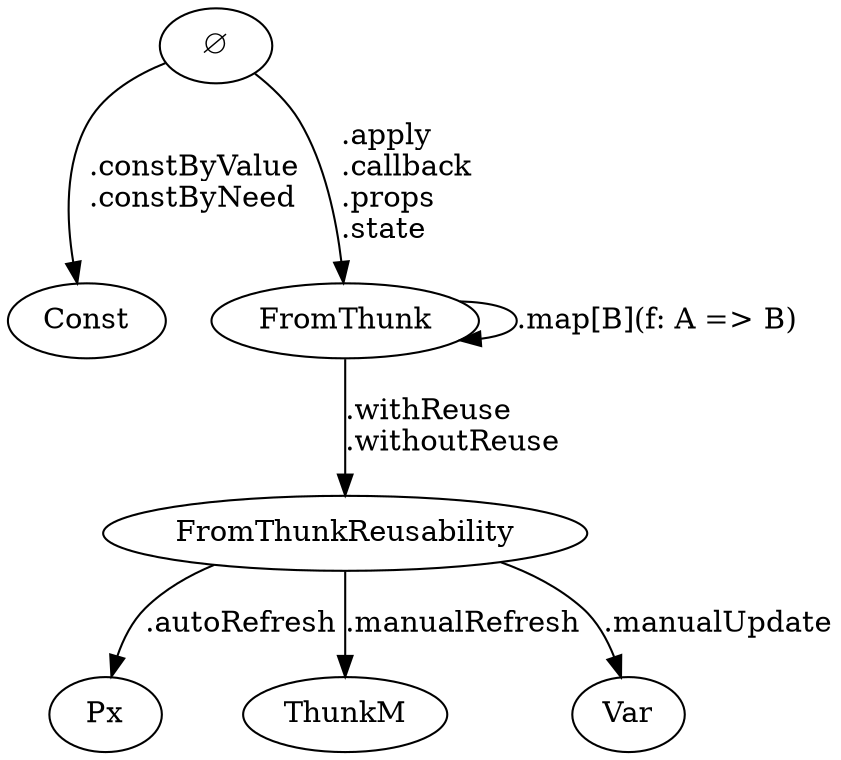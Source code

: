 digraph G {

start [label="∅"]

start -> Const [label=".constByValue\l.constByNeed\l"]

start -> FromThunk [label=".apply\l.callback\l.props\l.state\l"]
FromThunk -> FromThunk [label=".map[B](f: A => B)"]
FromThunk -> FromThunkReusability [label=".withReuse\l.withoutReuse\l"]
FromThunkReusability -> Px [label=".autoRefresh"]
FromThunkReusability -> ThunkM [label=".manualRefresh"]
FromThunkReusability -> Var [label=".manualUpdate"]

}
